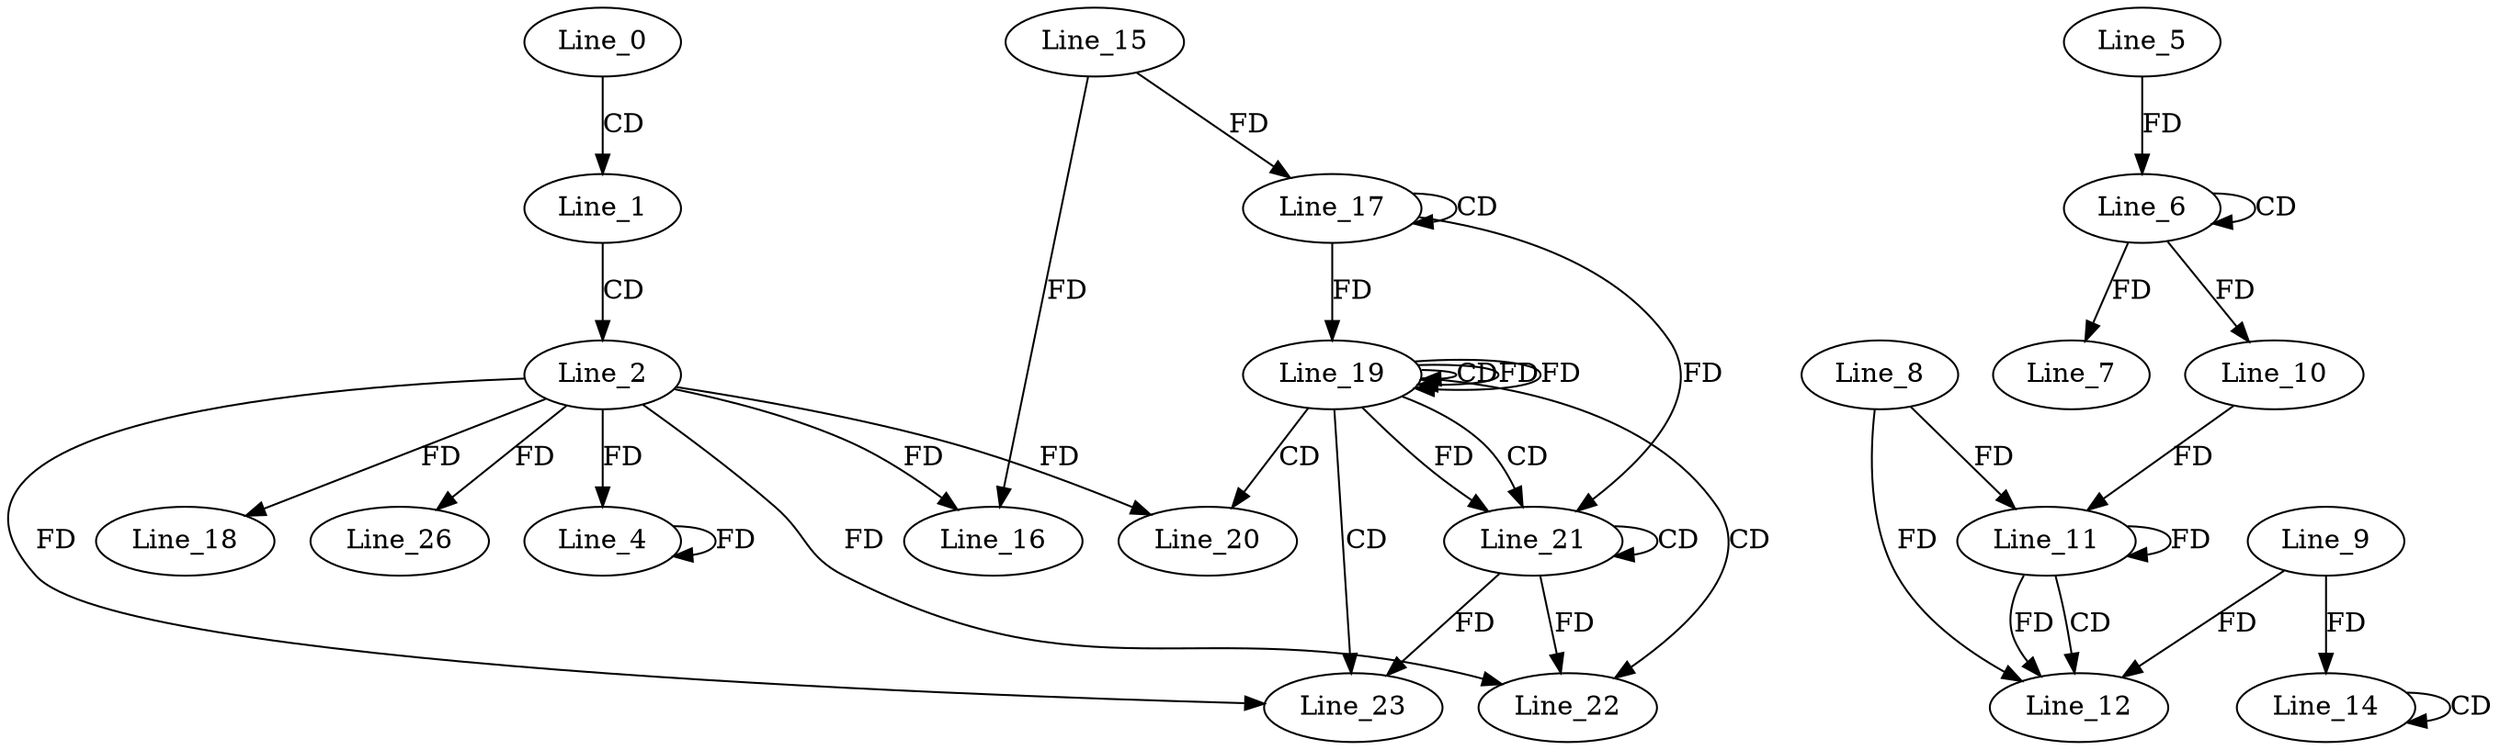 digraph G {
  Line_0;
  Line_1;
  Line_2;
  Line_4;
  Line_4;
  Line_6;
  Line_6;
  Line_5;
  Line_7;
  Line_10;
  Line_11;
  Line_8;
  Line_11;
  Line_10;
  Line_11;
  Line_12;
  Line_9;
  Line_14;
  Line_14;
  Line_16;
  Line_15;
  Line_16;
  Line_17;
  Line_17;
  Line_17;
  Line_18;
  Line_19;
  Line_19;
  Line_19;
  Line_19;
  Line_20;
  Line_21;
  Line_21;
  Line_22;
  Line_22;
  Line_23;
  Line_23;
  Line_26;
  Line_0 -> Line_1 [ label="CD" ];
  Line_1 -> Line_2 [ label="CD" ];
  Line_2 -> Line_4 [ label="FD" ];
  Line_4 -> Line_4 [ label="FD" ];
  Line_6 -> Line_6 [ label="CD" ];
  Line_5 -> Line_6 [ label="FD" ];
  Line_6 -> Line_7 [ label="FD" ];
  Line_6 -> Line_10 [ label="FD" ];
  Line_11 -> Line_11 [ label="FD" ];
  Line_8 -> Line_11 [ label="FD" ];
  Line_10 -> Line_11 [ label="FD" ];
  Line_11 -> Line_12 [ label="CD" ];
  Line_9 -> Line_12 [ label="FD" ];
  Line_11 -> Line_12 [ label="FD" ];
  Line_8 -> Line_12 [ label="FD" ];
  Line_14 -> Line_14 [ label="CD" ];
  Line_9 -> Line_14 [ label="FD" ];
  Line_2 -> Line_16 [ label="FD" ];
  Line_15 -> Line_16 [ label="FD" ];
  Line_17 -> Line_17 [ label="CD" ];
  Line_15 -> Line_17 [ label="FD" ];
  Line_2 -> Line_18 [ label="FD" ];
  Line_19 -> Line_19 [ label="CD" ];
  Line_17 -> Line_19 [ label="FD" ];
  Line_19 -> Line_19 [ label="FD" ];
  Line_19 -> Line_20 [ label="CD" ];
  Line_2 -> Line_20 [ label="FD" ];
  Line_19 -> Line_21 [ label="CD" ];
  Line_21 -> Line_21 [ label="CD" ];
  Line_17 -> Line_21 [ label="FD" ];
  Line_19 -> Line_21 [ label="FD" ];
  Line_19 -> Line_22 [ label="CD" ];
  Line_2 -> Line_22 [ label="FD" ];
  Line_21 -> Line_22 [ label="FD" ];
  Line_19 -> Line_23 [ label="CD" ];
  Line_2 -> Line_23 [ label="FD" ];
  Line_21 -> Line_23 [ label="FD" ];
  Line_2 -> Line_26 [ label="FD" ];
  Line_19 -> Line_19 [ label="FD" ];
}
